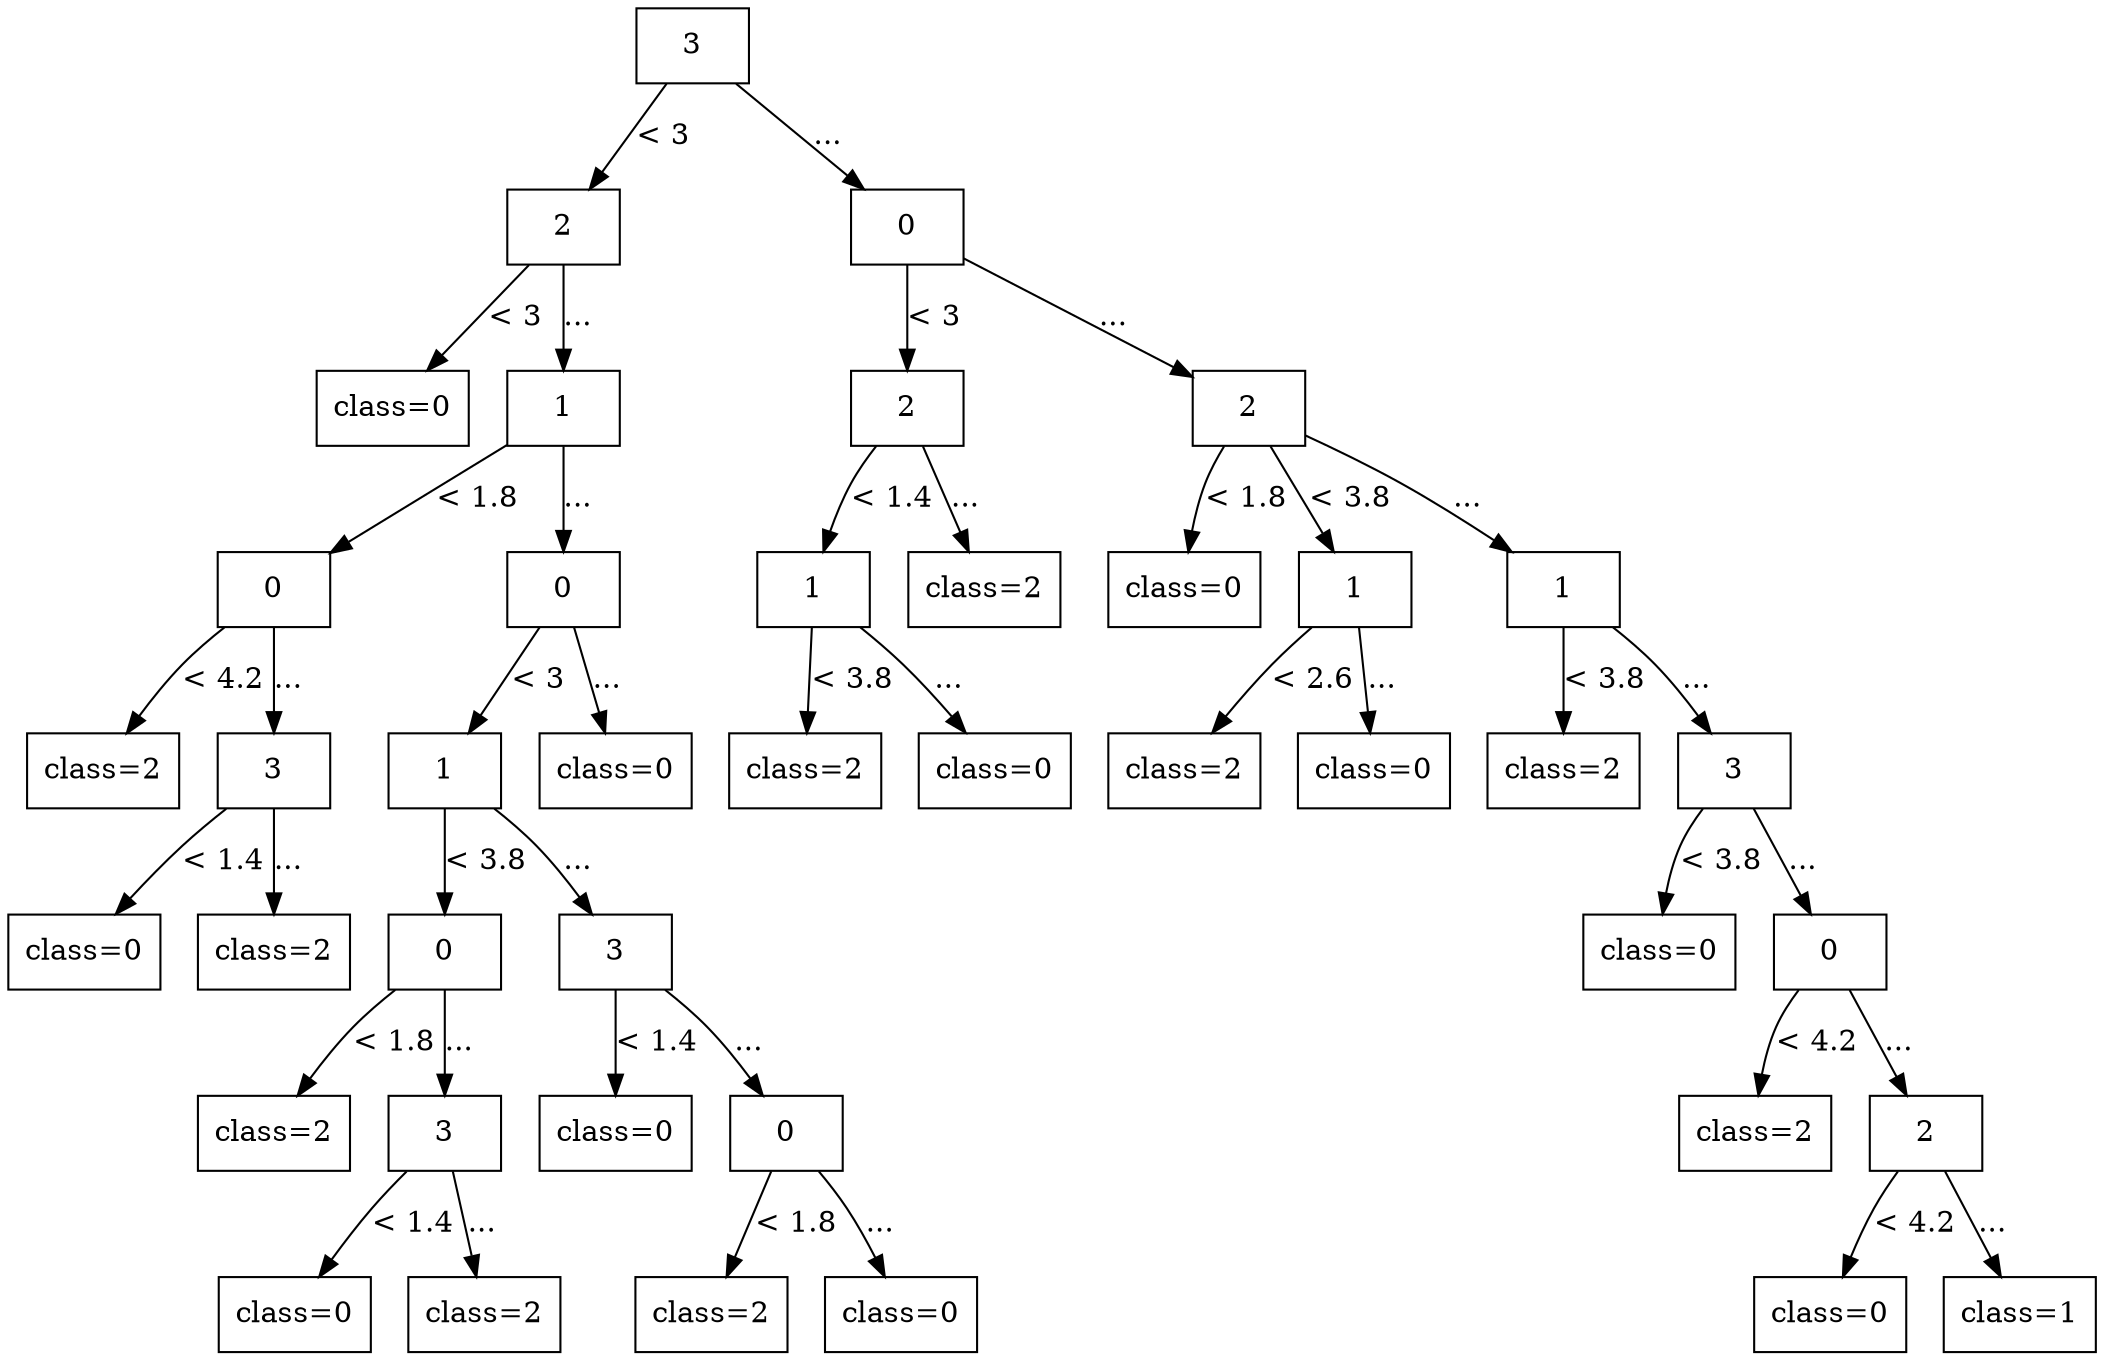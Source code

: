 digraph G {
node [shape=box];

0 [label="3"];

1 [label="2"];
22 [label="0"];

0 -> 1 [label="< 3"];
0 -> 22 [label="..."];

2 [label="class=0"];
3 [label="1"];
23 [label="2"];
28 [label="2"];

1 -> 2 [label="< 3"];
1 -> 3 [label="..."];
22 -> 23 [label="< 3"];
22 -> 28 [label="..."];

4 [label="0"];
9 [label="0"];
24 [label="1"];
27 [label="class=2"];
29 [label="class=0"];
30 [label="1"];
33 [label="1"];

3 -> 4 [label="< 1.8"];
3 -> 9 [label="..."];
23 -> 24 [label="< 1.4"];
23 -> 27 [label="..."];
28 -> 29 [label="< 1.8"];
28 -> 30 [label="< 3.8"];
28 -> 33 [label="..."];

5 [label="class=2"];
6 [label="3"];
10 [label="1"];
21 [label="class=0"];
25 [label="class=2"];
26 [label="class=0"];
31 [label="class=2"];
32 [label="class=0"];
34 [label="class=2"];
35 [label="3"];

4 -> 5 [label="< 4.2"];
4 -> 6 [label="..."];
9 -> 10 [label="< 3"];
9 -> 21 [label="..."];
24 -> 25 [label="< 3.8"];
24 -> 26 [label="..."];
30 -> 31 [label="< 2.6"];
30 -> 32 [label="..."];
33 -> 34 [label="< 3.8"];
33 -> 35 [label="..."];

7 [label="class=0"];
8 [label="class=2"];
11 [label="0"];
16 [label="3"];
36 [label="class=0"];
37 [label="0"];

6 -> 7 [label="< 1.4"];
6 -> 8 [label="..."];
10 -> 11 [label="< 3.8"];
10 -> 16 [label="..."];
35 -> 36 [label="< 3.8"];
35 -> 37 [label="..."];

12 [label="class=2"];
13 [label="3"];
17 [label="class=0"];
18 [label="0"];
38 [label="class=2"];
39 [label="2"];

11 -> 12 [label="< 1.8"];
11 -> 13 [label="..."];
16 -> 17 [label="< 1.4"];
16 -> 18 [label="..."];
37 -> 38 [label="< 4.2"];
37 -> 39 [label="..."];

14 [label="class=0"];
15 [label="class=2"];
19 [label="class=2"];
20 [label="class=0"];
40 [label="class=0"];
41 [label="class=1"];

13 -> 14 [label="< 1.4"];
13 -> 15 [label="..."];
18 -> 19 [label="< 1.8"];
18 -> 20 [label="..."];
39 -> 40 [label="< 4.2"];
39 -> 41 [label="..."];

}